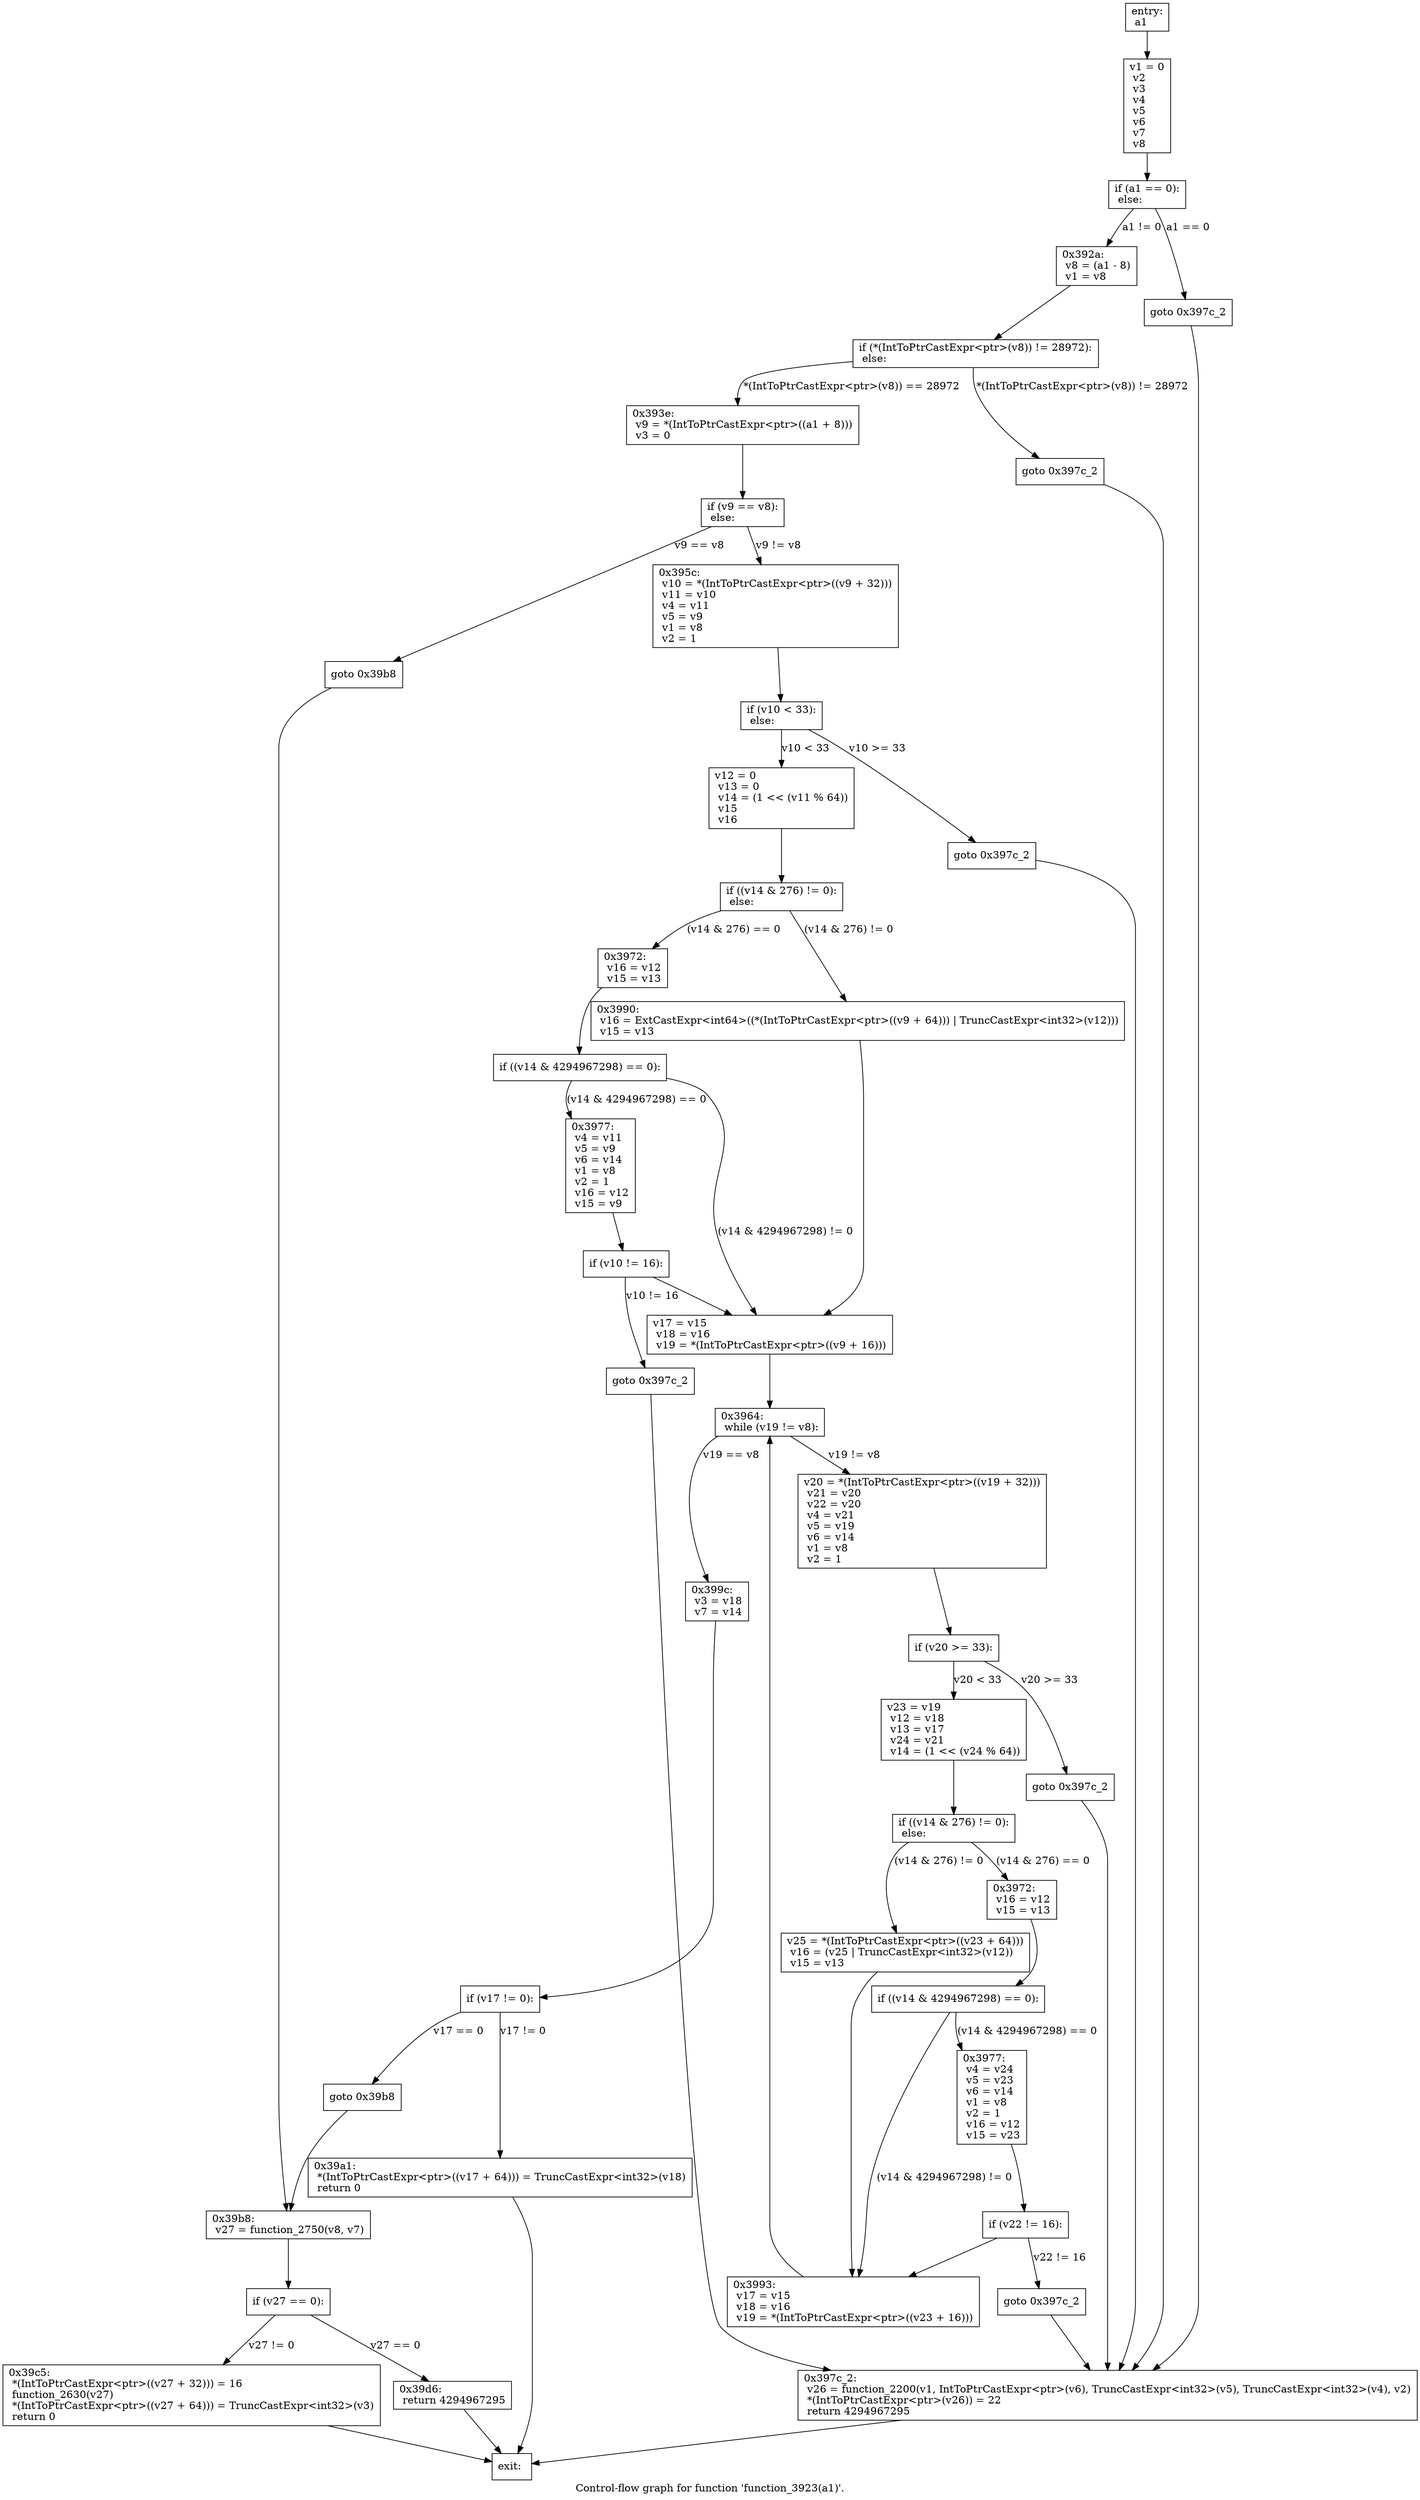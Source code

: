 digraph "Control-flow graph for function 'function_3923(a1)'." {
  label="Control-flow graph for function 'function_3923(a1)'.";
  node [shape=record];

  Node0796D2D0 [label="{entry:\l  a1\l}"];
  Node0796D2D0 -> Node0796D480;
  Node0796D480 [label="{  v1 = 0\l  v2\l  v3\l  v4\l  v5\l  v6\l  v7\l  v8\l}"];
  Node0796D480 -> Node0796CF28;
  Node0796CF28 [label="{  if (a1 == 0):\l  else:\l}"];
  Node0796CF28 -> Node0796D3A8 [label="a1 == 0"];
  Node0796CF28 -> Node0796D708 [label="a1 != 0"];
  Node0796D3A8 [label="{  goto 0x397c_2\l}"];
  Node0796D3A8 -> Node0796D288;
  Node0796D708 [label="{0x392a:\l  v8 = (a1 - 8)\l  v1 = v8\l}"];
  Node0796D708 -> Node0796D630;
  Node0796D288 [label="{0x397c_2:\l  v26 = function_2200(v1, IntToPtrCastExpr\<ptr\>(v6), TruncCastExpr\<int32\>(v5), TruncCastExpr\<int32\>(v4), v2)\l  *(IntToPtrCastExpr\<ptr\>(v26)) = 22\l  return 4294967295\l}"];
  Node0796D288 -> Node0796CE50;
  Node0796D630 [label="{  if (*(IntToPtrCastExpr\<ptr\>(v8)) != 28972):\l  else:\l}"];
  Node0796D630 -> Node0796D318 [label="*(IntToPtrCastExpr\<ptr\>(v8)) != 28972"];
  Node0796D630 -> Node0796CEE0 [label="*(IntToPtrCastExpr\<ptr\>(v8)) == 28972"];
  Node0796CE50 [label="{exit:\l}"];
  Node0796D318 [label="{  goto 0x397c_2\l}"];
  Node0796D318 -> Node0796D288;
  Node0796CEE0 [label="{0x393e:\l  v9 = *(IntToPtrCastExpr\<ptr\>((a1 + 8)))\l  v3 = 0\l}"];
  Node0796CEE0 -> Node0796CF70;
  Node0796CF70 [label="{  if (v9 == v8):\l  else:\l}"];
  Node0796CF70 -> Node0796CFB8 [label="v9 == v8"];
  Node0796CF70 -> Node0796D360 [label="v9 != v8"];
  Node0796CFB8 [label="{  goto 0x39b8\l}"];
  Node0796CFB8 -> Node0796DAB0;
  Node0796D360 [label="{0x395c:\l  v10 = *(IntToPtrCastExpr\<ptr\>((v9 + 32)))\l  v11 = v10\l  v4 = v11\l  v5 = v9\l  v1 = v8\l  v2 = 1\l}"];
  Node0796D360 -> Node0796D048;
  Node0796DAB0 [label="{0x39b8:\l  v27 = function_2750(v8, v7)\l}"];
  Node0796DAB0 -> Node0796DA20;
  Node0796D048 [label="{  if (v10 \< 33):\l  else:\l}"];
  Node0796D048 -> Node0796D870 [label="v10 \< 33"];
  Node0796D048 -> Node0796DCF0 [label="v10 \>= 33"];
  Node0796DA20 [label="{  if (v27 == 0):\l}"];
  Node0796DA20 -> Node0796DD80 [label="v27 == 0"];
  Node0796DA20 -> Node0796D750 [label="v27 != 0"];
  Node0796D870 [label="{  v12 = 0\l  v13 = 0\l  v14 = (1 \<\< (v11 % 64))\l  v15\l  v16\l}"];
  Node0796D870 -> Node0796D798;
  Node0796DCF0 [label="{  goto 0x397c_2\l}"];
  Node0796DCF0 -> Node0796D288;
  Node0796DD80 [label="{0x39d6:\l  return 4294967295\l}"];
  Node0796DD80 -> Node0796CE50;
  Node0796D750 [label="{0x39c5:\l  *(IntToPtrCastExpr\<ptr\>((v27 + 32))) = 16\l  function_2630(v27)\l  *(IntToPtrCastExpr\<ptr\>((v27 + 64))) = TruncCastExpr\<int32\>(v3)\l  return 0\l}"];
  Node0796D750 -> Node0796CE50;
  Node0796D798 [label="{  if ((v14 & 276) != 0):\l  else:\l}"];
  Node0796D798 -> Node0796DFC0 [label="(v14 & 276) != 0"];
  Node0796D798 -> Node0796DAF8 [label="(v14 & 276) == 0"];
  Node0796DFC0 [label="{0x3990:\l  v16 = ExtCastExpr\<int64\>((*(IntToPtrCastExpr\<ptr\>((v9 + 64))) \| TruncCastExpr\<int32\>(v12)))\l  v15 = v13\l}"];
  Node0796DFC0 -> Node0796E008;
  Node0796DAF8 [label="{0x3972:\l  v16 = v12\l  v15 = v13\l}"];
  Node0796DAF8 -> Node0796D9D8;
  Node0796E008 [label="{  v17 = v15\l  v18 = v16\l  v19 = *(IntToPtrCastExpr\<ptr\>((v9 + 16)))\l}"];
  Node0796E008 -> Node0796DA68;
  Node0796D9D8 [label="{  if ((v14 & 4294967298) == 0):\l}"];
  Node0796D9D8 -> Node0796DEE8 [label="(v14 & 4294967298) == 0"];
  Node0796D9D8 -> Node0796E008 [label="(v14 & 4294967298) != 0"];
  Node0796DA68 [label="{0x3964:\l  while (v19 != v8):\l}"];
  Node0796DA68 -> Node0796DBD0 [label="v19 != v8"];
  Node0796DA68 -> Node0796DC18 [label="v19 == v8"];
  Node0796DEE8 [label="{0x3977:\l  v4 = v11\l  v5 = v9\l  v6 = v14\l  v1 = v8\l  v2 = 1\l  v16 = v12\l  v15 = v9\l}"];
  Node0796DEE8 -> Node0796D7E0;
  Node0796DBD0 [label="{  v20 = *(IntToPtrCastExpr\<ptr\>((v19 + 32)))\l  v21 = v20\l  v22 = v20\l  v4 = v21\l  v5 = v19\l  v6 = v14\l  v1 = v8\l  v2 = 1\l}"];
  Node0796DBD0 -> Node0796D8B8;
  Node0796DC18 [label="{0x399c:\l  v3 = v18\l  v7 = v14\l}"];
  Node0796DC18 -> Node0796D990;
  Node0796D7E0 [label="{  if (v10 != 16):\l}"];
  Node0796D7E0 -> Node0796DDC8 [label="v10 != 16"];
  Node0796D7E0 -> Node0796E008;
  Node0796D8B8 [label="{  if (v20 \>= 33):\l}"];
  Node0796D8B8 -> Node0796DF30 [label="v20 \>= 33"];
  Node0796D8B8 -> Node0796DE58 [label="v20 \< 33"];
  Node0796D990 [label="{  if (v17 != 0):\l}"];
  Node0796D990 -> Node0796DEA0 [label="v17 != 0"];
  Node0796D990 -> Node0796D828 [label="v17 == 0"];
  Node0796DDC8 [label="{  goto 0x397c_2\l}"];
  Node0796DDC8 -> Node0796D288;
  Node0796DF30 [label="{  goto 0x397c_2\l}"];
  Node0796DF30 -> Node0796D288;
  Node0796DE58 [label="{  v23 = v19\l  v12 = v18\l  v13 = v17\l  v24 = v21\l  v14 = (1 \<\< (v24 % 64))\l}"];
  Node0796DE58 -> Node0796DC60;
  Node0796DEA0 [label="{0x39a1:\l  *(IntToPtrCastExpr\<ptr\>((v17 + 64))) = TruncCastExpr\<int32\>(v18)\l  return 0\l}"];
  Node0796DEA0 -> Node0796CE50;
  Node0796D828 [label="{  goto 0x39b8\l}"];
  Node0796D828 -> Node0796DAB0;
  Node0796DC60 [label="{  if ((v14 & 276) != 0):\l  else:\l}"];
  Node0796DC60 -> Node0796D900 [label="(v14 & 276) != 0"];
  Node0796DC60 -> Node0796DCA8 [label="(v14 & 276) == 0"];
  Node0796D900 [label="{  v25 = *(IntToPtrCastExpr\<ptr\>((v23 + 64)))\l  v16 = (v25 \| TruncCastExpr\<int32\>(v12))\l  v15 = v13\l}"];
  Node0796D900 -> Node0796DF78;
  Node0796DCA8 [label="{0x3972:\l  v16 = v12\l  v15 = v13\l}"];
  Node0796DCA8 -> Node0796DD38;
  Node0796DF78 [label="{0x3993:\l  v17 = v15\l  v18 = v16\l  v19 = *(IntToPtrCastExpr\<ptr\>((v23 + 16)))\l}"];
  Node0796DF78 -> Node0796DA68;
  Node0796DD38 [label="{  if ((v14 & 4294967298) == 0):\l}"];
  Node0796DD38 -> Node0796D948 [label="(v14 & 4294967298) == 0"];
  Node0796DD38 -> Node0796DF78 [label="(v14 & 4294967298) != 0"];
  Node0796D948 [label="{0x3977:\l  v4 = v24\l  v5 = v23\l  v6 = v14\l  v1 = v8\l  v2 = 1\l  v16 = v12\l  v15 = v23\l}"];
  Node0796D948 -> Node0796E878;
  Node0796E878 [label="{  if (v22 != 16):\l}"];
  Node0796E878 -> Node0796E8C0 [label="v22 != 16"];
  Node0796E878 -> Node0796DF78;
  Node0796E8C0 [label="{  goto 0x397c_2\l}"];
  Node0796E8C0 -> Node0796D288;

}
